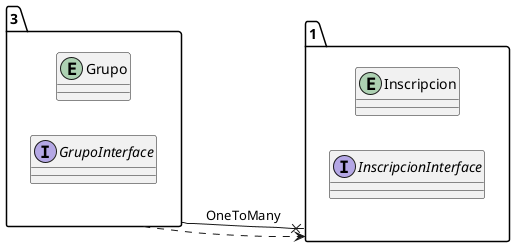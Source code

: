 @startuml 
allow_mixing
left to right direction
package "3"{
entity Grupo
interface GrupoInterface

}
package "1"{
entity Inscripcion
interface InscripcionInterface

}
"3" --x "1":OneToMany
"3" ..> "1"
@enduml